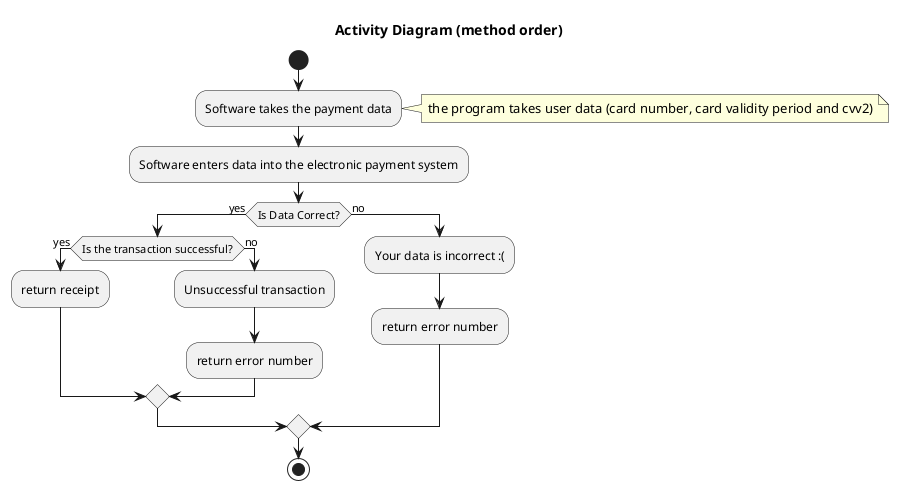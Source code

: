 @startuml

title Activity Diagram (method order)

start

:Software takes the payment data;
note right: the program takes user data (card number, card validity period and cvv2)

:Software enters data into the electronic payment system;

if (Is Data Correct?) then (yes)
  if (Is the transaction successful?) then (yes)
    :return receipt;
  else (no)
    :Unsuccessful transaction;
    :return error number;
endif  
else (no)
  :Your data is incorrect :(;
  :return error number;
endif

stop

@enduml
